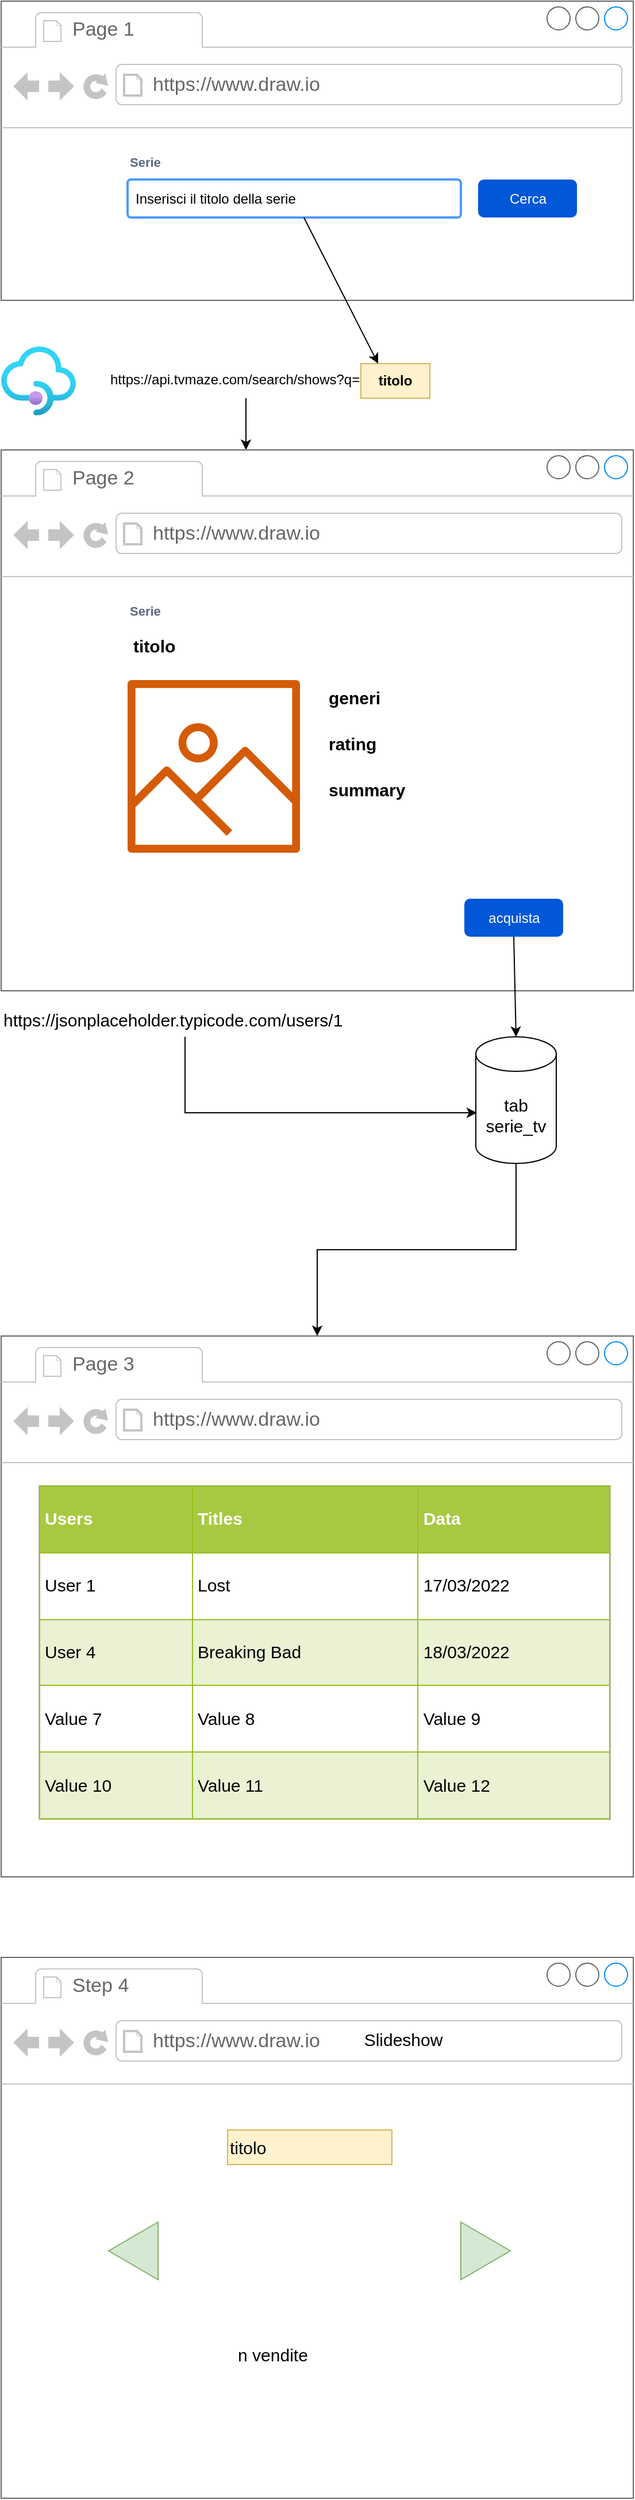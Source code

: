 <mxfile version="17.1.3" type="device"><diagram id="MdIWkE8MD_duWmhiAUc3" name="Page-1"><mxGraphModel dx="1422" dy="762" grid="1" gridSize="10" guides="1" tooltips="1" connect="1" arrows="1" fold="1" page="1" pageScale="1" pageWidth="827" pageHeight="1169" math="0" shadow="0"><root><mxCell id="0"/><mxCell id="1" parent="0"/><mxCell id="SCNgbHD22T401a9BpqGy-1" value="" style="strokeWidth=1;shadow=0;dashed=0;align=center;html=1;shape=mxgraph.mockup.containers.browserWindow;rSize=0;strokeColor=#666666;strokeColor2=#008cff;strokeColor3=#c4c4c4;mainText=,;recursiveResize=0;" vertex="1" parent="1"><mxGeometry x="157" y="40" width="550" height="260" as="geometry"/></mxCell><mxCell id="SCNgbHD22T401a9BpqGy-2" value="Page 1" style="strokeWidth=1;shadow=0;dashed=0;align=center;html=1;shape=mxgraph.mockup.containers.anchor;fontSize=17;fontColor=#666666;align=left;" vertex="1" parent="SCNgbHD22T401a9BpqGy-1"><mxGeometry x="60" y="12" width="110" height="26" as="geometry"/></mxCell><mxCell id="SCNgbHD22T401a9BpqGy-3" value="https://www.draw.io" style="strokeWidth=1;shadow=0;dashed=0;align=center;html=1;shape=mxgraph.mockup.containers.anchor;rSize=0;fontSize=17;fontColor=#666666;align=left;" vertex="1" parent="SCNgbHD22T401a9BpqGy-1"><mxGeometry x="130" y="60" width="250" height="26" as="geometry"/></mxCell><mxCell id="SCNgbHD22T401a9BpqGy-4" value="Serie" style="fillColor=none;strokeColor=none;html=1;fontSize=11;fontStyle=0;align=left;fontColor=#596780;fontStyle=1;fontSize=11" vertex="1" parent="SCNgbHD22T401a9BpqGy-1"><mxGeometry x="110" y="130" width="240" height="20" as="geometry"/></mxCell><mxCell id="SCNgbHD22T401a9BpqGy-5" value="Inserisci il titolo della serie" style="rounded=1;arcSize=9;align=left;spacingLeft=5;strokeColor=#4C9AFF;html=1;strokeWidth=2;fontSize=12" vertex="1" parent="SCNgbHD22T401a9BpqGy-1"><mxGeometry x="110" y="155" width="290" height="33" as="geometry"/></mxCell><mxCell id="SCNgbHD22T401a9BpqGy-6" value="Cerca" style="rounded=1;fillColor=#0057D8;align=center;strokeColor=none;html=1;fontColor=#ffffff;fontSize=12;sketch=0;" vertex="1" parent="SCNgbHD22T401a9BpqGy-1"><mxGeometry x="415" y="155" width="86" height="33" as="geometry"/></mxCell><mxCell id="SCNgbHD22T401a9BpqGy-8" value="" style="aspect=fixed;html=1;points=[];align=center;image;fontSize=12;image=img/lib/azure2/app_services/API_Management_Services.svg;" vertex="1" parent="1"><mxGeometry x="157" y="340" width="65" height="60" as="geometry"/></mxCell><UserObject label="https://api.tvmaze.com/search/shows?q=" link="https://api.tvmaze.com/search/shows?q=" id="SCNgbHD22T401a9BpqGy-9"><mxCell style="text;whiteSpace=wrap;html=1;" vertex="1" parent="1"><mxGeometry x="250" y="355" width="240" height="30" as="geometry"/></mxCell></UserObject><mxCell id="SCNgbHD22T401a9BpqGy-10" value="&lt;b&gt;titolo&lt;/b&gt;" style="text;html=1;strokeColor=#d6b656;fillColor=#fff2cc;align=center;verticalAlign=middle;whiteSpace=wrap;rounded=0;" vertex="1" parent="1"><mxGeometry x="470" y="355" width="60" height="30" as="geometry"/></mxCell><mxCell id="SCNgbHD22T401a9BpqGy-12" value="" style="endArrow=classic;html=1;rounded=0;entryX=0.25;entryY=0;entryDx=0;entryDy=0;" edge="1" parent="1" source="SCNgbHD22T401a9BpqGy-5" target="SCNgbHD22T401a9BpqGy-10"><mxGeometry width="50" height="50" relative="1" as="geometry"><mxPoint x="390" y="420" as="sourcePoint"/><mxPoint x="440" y="370" as="targetPoint"/></mxGeometry></mxCell><mxCell id="SCNgbHD22T401a9BpqGy-13" value="" style="endArrow=classic;html=1;rounded=0;exitX=0.5;exitY=1;exitDx=0;exitDy=0;" edge="1" parent="1" source="SCNgbHD22T401a9BpqGy-9"><mxGeometry width="50" height="50" relative="1" as="geometry"><mxPoint x="390" y="420" as="sourcePoint"/><mxPoint x="370" y="430" as="targetPoint"/></mxGeometry></mxCell><mxCell id="SCNgbHD22T401a9BpqGy-14" value="" style="strokeWidth=1;shadow=0;dashed=0;align=center;html=1;shape=mxgraph.mockup.containers.browserWindow;rSize=0;strokeColor=#666666;strokeColor2=#008cff;strokeColor3=#c4c4c4;mainText=,;recursiveResize=0;" vertex="1" parent="1"><mxGeometry x="157" y="430" width="550" height="470" as="geometry"/></mxCell><mxCell id="SCNgbHD22T401a9BpqGy-15" value="Page 2" style="strokeWidth=1;shadow=0;dashed=0;align=center;html=1;shape=mxgraph.mockup.containers.anchor;fontSize=17;fontColor=#666666;align=left;" vertex="1" parent="SCNgbHD22T401a9BpqGy-14"><mxGeometry x="60" y="12" width="110" height="26" as="geometry"/></mxCell><mxCell id="SCNgbHD22T401a9BpqGy-16" value="https://www.draw.io" style="strokeWidth=1;shadow=0;dashed=0;align=center;html=1;shape=mxgraph.mockup.containers.anchor;rSize=0;fontSize=17;fontColor=#666666;align=left;" vertex="1" parent="SCNgbHD22T401a9BpqGy-14"><mxGeometry x="130" y="60" width="250" height="26" as="geometry"/></mxCell><mxCell id="SCNgbHD22T401a9BpqGy-17" value="Serie" style="fillColor=none;strokeColor=none;html=1;fontSize=11;fontStyle=0;align=left;fontColor=#596780;fontStyle=1;fontSize=11" vertex="1" parent="SCNgbHD22T401a9BpqGy-14"><mxGeometry x="110" y="130" width="240" height="20" as="geometry"/></mxCell><mxCell id="SCNgbHD22T401a9BpqGy-20" value="&lt;b style=&quot;font-size: 15px;&quot;&gt;titolo&lt;/b&gt;" style="text;html=1;align=left;verticalAlign=middle;whiteSpace=wrap;rounded=0;fontSize=15;" vertex="1" parent="SCNgbHD22T401a9BpqGy-14"><mxGeometry x="113" y="155" width="197" height="30" as="geometry"/></mxCell><mxCell id="SCNgbHD22T401a9BpqGy-21" value="" style="sketch=0;outlineConnect=0;fontColor=#232F3E;gradientColor=none;fillColor=#D45B07;strokeColor=none;dashed=0;verticalLabelPosition=bottom;verticalAlign=top;align=center;html=1;fontSize=12;fontStyle=0;aspect=fixed;pointerEvents=1;shape=mxgraph.aws4.container_registry_image;" vertex="1" parent="SCNgbHD22T401a9BpqGy-14"><mxGeometry x="110" y="200" width="150" height="150" as="geometry"/></mxCell><mxCell id="SCNgbHD22T401a9BpqGy-22" value="&lt;b style=&quot;font-size: 15px&quot;&gt;generi&lt;/b&gt;" style="text;html=1;align=left;verticalAlign=middle;whiteSpace=wrap;rounded=0;fontSize=15;" vertex="1" parent="SCNgbHD22T401a9BpqGy-14"><mxGeometry x="283" y="200" width="197" height="30" as="geometry"/></mxCell><mxCell id="SCNgbHD22T401a9BpqGy-23" value="&lt;b style=&quot;font-size: 15px&quot;&gt;rating&lt;/b&gt;" style="text;html=1;align=left;verticalAlign=middle;whiteSpace=wrap;rounded=0;fontSize=15;" vertex="1" parent="SCNgbHD22T401a9BpqGy-14"><mxGeometry x="283" y="240" width="197" height="30" as="geometry"/></mxCell><mxCell id="SCNgbHD22T401a9BpqGy-24" value="&lt;b&gt;summary&lt;/b&gt;" style="text;html=1;align=left;verticalAlign=middle;whiteSpace=wrap;rounded=0;fontSize=15;" vertex="1" parent="SCNgbHD22T401a9BpqGy-14"><mxGeometry x="283" y="280" width="197" height="30" as="geometry"/></mxCell><mxCell id="SCNgbHD22T401a9BpqGy-25" value="acquista" style="rounded=1;fillColor=#0057D8;align=center;strokeColor=none;html=1;fontColor=#ffffff;fontSize=12;sketch=0;" vertex="1" parent="SCNgbHD22T401a9BpqGy-14"><mxGeometry x="403" y="390" width="86" height="33" as="geometry"/></mxCell><mxCell id="SCNgbHD22T401a9BpqGy-40" value="" style="edgeStyle=orthogonalEdgeStyle;rounded=0;orthogonalLoop=1;jettySize=auto;html=1;fontSize=15;" edge="1" parent="1" source="SCNgbHD22T401a9BpqGy-26" target="SCNgbHD22T401a9BpqGy-30"><mxGeometry relative="1" as="geometry"/></mxCell><mxCell id="SCNgbHD22T401a9BpqGy-26" value="tab&lt;br&gt;serie_tv" style="shape=cylinder3;whiteSpace=wrap;html=1;boundedLbl=1;backgroundOutline=1;size=15;fontSize=15;" vertex="1" parent="1"><mxGeometry x="570" y="940" width="70" height="110" as="geometry"/></mxCell><mxCell id="SCNgbHD22T401a9BpqGy-27" value="" style="endArrow=classic;html=1;rounded=0;fontSize=15;entryX=0.5;entryY=0;entryDx=0;entryDy=0;entryPerimeter=0;exitX=0.5;exitY=1;exitDx=0;exitDy=0;" edge="1" parent="1" source="SCNgbHD22T401a9BpqGy-25" target="SCNgbHD22T401a9BpqGy-26"><mxGeometry width="50" height="50" relative="1" as="geometry"><mxPoint x="390" y="1020" as="sourcePoint"/><mxPoint x="440" y="970" as="targetPoint"/></mxGeometry></mxCell><mxCell id="SCNgbHD22T401a9BpqGy-29" style="edgeStyle=orthogonalEdgeStyle;rounded=0;orthogonalLoop=1;jettySize=auto;html=1;exitX=0.5;exitY=1;exitDx=0;exitDy=0;entryX=0.014;entryY=0.6;entryDx=0;entryDy=0;entryPerimeter=0;fontSize=15;" edge="1" parent="1" source="SCNgbHD22T401a9BpqGy-28" target="SCNgbHD22T401a9BpqGy-26"><mxGeometry relative="1" as="geometry"/></mxCell><UserObject label="https://jsonplaceholder.typicode.com/users/1" link="https://jsonplaceholder.typicode.com/users/1" id="SCNgbHD22T401a9BpqGy-28"><mxCell style="text;whiteSpace=wrap;html=1;fontSize=15;" vertex="1" parent="1"><mxGeometry x="157" y="910" width="320" height="30" as="geometry"/></mxCell></UserObject><mxCell id="SCNgbHD22T401a9BpqGy-30" value="" style="strokeWidth=1;shadow=0;dashed=0;align=center;html=1;shape=mxgraph.mockup.containers.browserWindow;rSize=0;strokeColor=#666666;strokeColor2=#008cff;strokeColor3=#c4c4c4;mainText=,;recursiveResize=0;" vertex="1" parent="1"><mxGeometry x="157" y="1200" width="550" height="470" as="geometry"/></mxCell><mxCell id="SCNgbHD22T401a9BpqGy-31" value="Page 3" style="strokeWidth=1;shadow=0;dashed=0;align=center;html=1;shape=mxgraph.mockup.containers.anchor;fontSize=17;fontColor=#666666;align=left;" vertex="1" parent="SCNgbHD22T401a9BpqGy-30"><mxGeometry x="60" y="12" width="110" height="26" as="geometry"/></mxCell><mxCell id="SCNgbHD22T401a9BpqGy-32" value="https://www.draw.io" style="strokeWidth=1;shadow=0;dashed=0;align=center;html=1;shape=mxgraph.mockup.containers.anchor;rSize=0;fontSize=17;fontColor=#666666;align=left;" vertex="1" parent="SCNgbHD22T401a9BpqGy-30"><mxGeometry x="130" y="60" width="250" height="26" as="geometry"/></mxCell><mxCell id="SCNgbHD22T401a9BpqGy-41" value="&lt;table border=&quot;1&quot; width=&quot;100%&quot; cellpadding=&quot;4&quot; style=&quot;width: 100% ; height: 100% ; border-collapse: collapse&quot;&gt;&lt;tbody&gt;&lt;tr style=&quot;background-color: #a7c942 ; color: #ffffff ; border: 1px solid #98bf21&quot;&gt;&lt;th align=&quot;left&quot;&gt;Users&lt;/th&gt;&lt;th align=&quot;left&quot;&gt;Titles&lt;/th&gt;&lt;th align=&quot;left&quot;&gt;Data&lt;/th&gt;&lt;/tr&gt;&lt;tr style=&quot;border: 1px solid #98bf21&quot;&gt;&lt;td&gt;User 1&lt;/td&gt;&lt;td&gt;Lost&lt;/td&gt;&lt;td&gt;17/03/2022&lt;/td&gt;&lt;/tr&gt;&lt;tr style=&quot;background-color: #eaf2d3 ; border: 1px solid #98bf21&quot;&gt;&lt;td&gt;User 4&lt;/td&gt;&lt;td&gt;Breaking Bad&lt;/td&gt;&lt;td&gt;18/03/2022&lt;/td&gt;&lt;/tr&gt;&lt;tr style=&quot;border: 1px solid #98bf21&quot;&gt;&lt;td&gt;Value 7&lt;/td&gt;&lt;td&gt;Value 8&lt;/td&gt;&lt;td&gt;Value 9&lt;/td&gt;&lt;/tr&gt;&lt;tr style=&quot;background-color: #eaf2d3 ; border: 1px solid #98bf21&quot;&gt;&lt;td&gt;Value 10&lt;/td&gt;&lt;td&gt;Value 11&lt;/td&gt;&lt;td&gt;Value 12&lt;/td&gt;&lt;/tr&gt;&lt;/tbody&gt;&lt;/table&gt;" style="text;html=1;strokeColor=#c0c0c0;fillColor=#ffffff;overflow=fill;rounded=0;fontSize=15;" vertex="1" parent="SCNgbHD22T401a9BpqGy-30"><mxGeometry x="33" y="130" width="497" height="290" as="geometry"/></mxCell><mxCell id="SCNgbHD22T401a9BpqGy-42" value="" style="strokeWidth=1;shadow=0;dashed=0;align=center;html=1;shape=mxgraph.mockup.containers.browserWindow;rSize=0;strokeColor=#666666;strokeColor2=#008cff;strokeColor3=#c4c4c4;mainText=,;recursiveResize=0;" vertex="1" parent="1"><mxGeometry x="157" y="1740" width="550" height="470" as="geometry"/></mxCell><mxCell id="SCNgbHD22T401a9BpqGy-43" value="Step 4" style="strokeWidth=1;shadow=0;dashed=0;align=center;html=1;shape=mxgraph.mockup.containers.anchor;fontSize=17;fontColor=#666666;align=left;" vertex="1" parent="SCNgbHD22T401a9BpqGy-42"><mxGeometry x="60" y="12" width="110" height="26" as="geometry"/></mxCell><mxCell id="SCNgbHD22T401a9BpqGy-44" value="https://www.draw.io" style="strokeWidth=1;shadow=0;dashed=0;align=center;html=1;shape=mxgraph.mockup.containers.anchor;rSize=0;fontSize=17;fontColor=#666666;align=left;" vertex="1" parent="SCNgbHD22T401a9BpqGy-42"><mxGeometry x="130" y="60" width="250" height="26" as="geometry"/></mxCell><mxCell id="SCNgbHD22T401a9BpqGy-48" value="Slideshow" style="text;html=1;strokeColor=none;fillColor=none;align=center;verticalAlign=middle;whiteSpace=wrap;rounded=0;fontSize=15;" vertex="1" parent="SCNgbHD22T401a9BpqGy-42"><mxGeometry x="320" y="56" width="60" height="30" as="geometry"/></mxCell><mxCell id="SCNgbHD22T401a9BpqGy-49" value="titolo" style="text;html=1;strokeColor=#d6b656;fillColor=#fff2cc;align=left;verticalAlign=middle;whiteSpace=wrap;rounded=0;fontSize=15;" vertex="1" parent="SCNgbHD22T401a9BpqGy-42"><mxGeometry x="197" y="150" width="143" height="30" as="geometry"/></mxCell><mxCell id="SCNgbHD22T401a9BpqGy-50" value="n vendite" style="text;html=1;strokeColor=none;fillColor=none;align=center;verticalAlign=middle;whiteSpace=wrap;rounded=0;fontSize=15;" vertex="1" parent="SCNgbHD22T401a9BpqGy-42"><mxGeometry x="193" y="330" width="87" height="30" as="geometry"/></mxCell><mxCell id="SCNgbHD22T401a9BpqGy-51" value="" style="triangle;whiteSpace=wrap;html=1;fontSize=15;fillColor=#d5e8d4;strokeColor=#82b366;" vertex="1" parent="SCNgbHD22T401a9BpqGy-42"><mxGeometry x="400" y="230" width="43" height="50" as="geometry"/></mxCell><mxCell id="SCNgbHD22T401a9BpqGy-52" value="" style="triangle;whiteSpace=wrap;html=1;fontSize=15;fillColor=#d5e8d4;strokeColor=#82b366;flipH=1;" vertex="1" parent="SCNgbHD22T401a9BpqGy-42"><mxGeometry x="93.5" y="230" width="43" height="50" as="geometry"/></mxCell><mxCell id="SCNgbHD22T401a9BpqGy-47" value="" style="shape=image;html=1;verticalAlign=top;verticalLabelPosition=bottom;labelBackgroundColor=#ffffff;imageAspect=0;aspect=fixed;image=https://cdn2.iconfinder.com/data/icons/essential-web-5/50/photo-picture-photobook-gallery-photograph-128.png;fontSize=15;" vertex="1" parent="1"><mxGeometry x="350" y="1920" width="148" height="148" as="geometry"/></mxCell></root></mxGraphModel></diagram></mxfile>